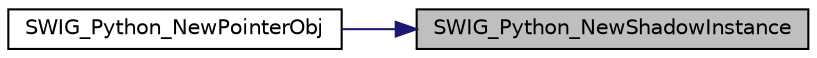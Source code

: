 digraph "SWIG_Python_NewShadowInstance"
{
 // LATEX_PDF_SIZE
  edge [fontname="Helvetica",fontsize="10",labelfontname="Helvetica",labelfontsize="10"];
  node [fontname="Helvetica",fontsize="10",shape=record];
  rankdir="RL";
  Node1 [label="SWIG_Python_NewShadowInstance",height=0.2,width=0.4,color="black", fillcolor="grey75", style="filled", fontcolor="black",tooltip=" "];
  Node1 -> Node2 [dir="back",color="midnightblue",fontsize="10",style="solid",fontname="Helvetica"];
  Node2 [label="SWIG_Python_NewPointerObj",height=0.2,width=0.4,color="black", fillcolor="white", style="filled",URL="$de/d48/swig__runtime_8h.html#aafcef2f28a43f6f687dc7114cc6e2f2b",tooltip=" "];
}
